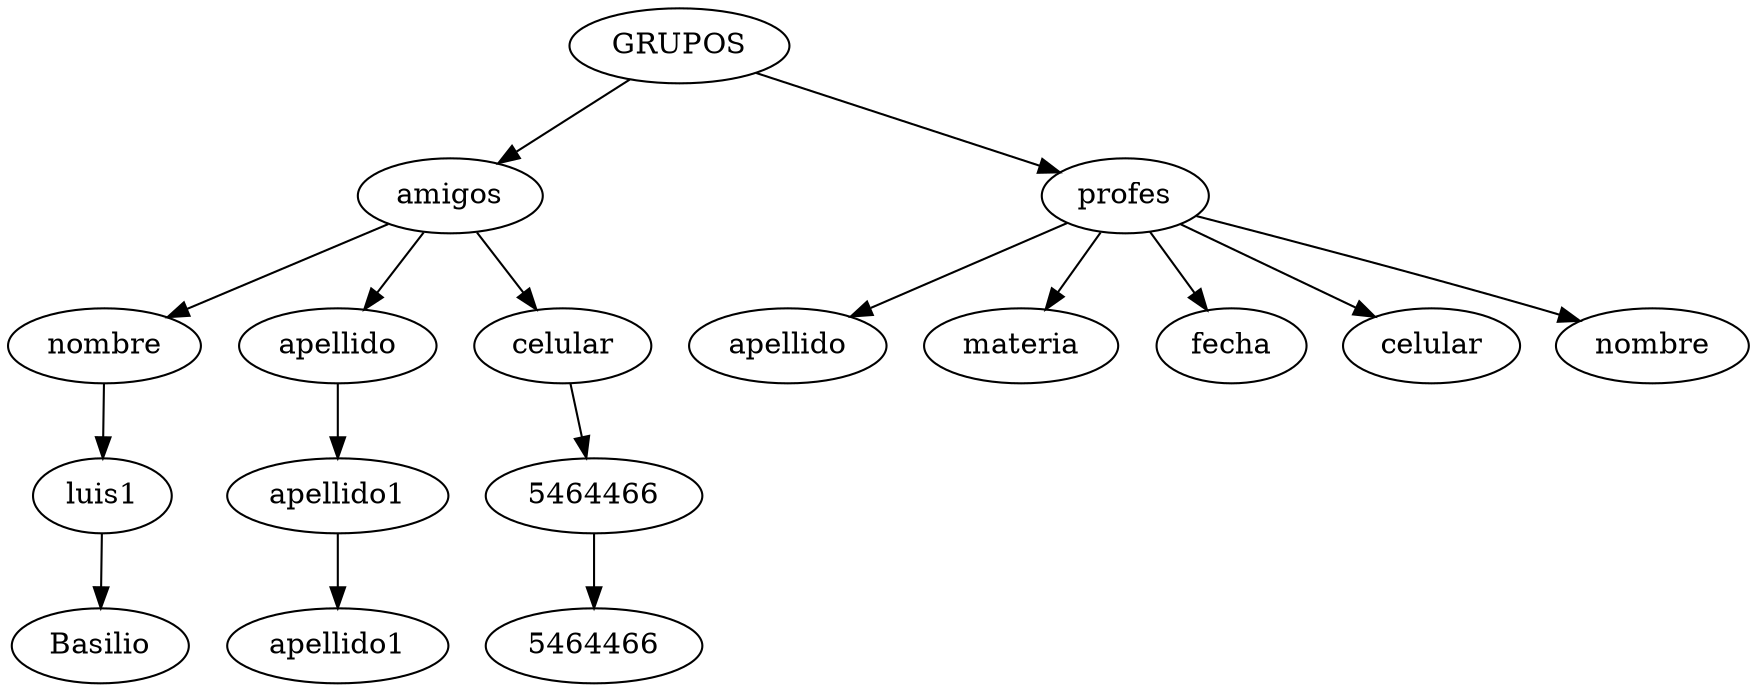 digraph ArbolBinario {
GRUPOS[id="GRUPOS", label="GRUPOS"];
amigosnombre[id="amigosnombre", label="nombre"];
amigosapellido[id="amigosapellido", label="apellido"];
amigoscelular[id="amigoscelular", label="celular"];
amigos->amigosnombre;
amigos->amigosapellido;
amigos->amigoscelular;
amigosnombre->amigos4nombre;
amigos4nombre[id="amigos4nombre", label="luis1"];
amigos1nombre[id="amigos1nombre", label="Basilio"];
amigos4nombre->amigos1nombre;
amigosapellido->amigos3apellido;
amigos3apellido[id="amigos3apellido", label="apellido1"];
amigos4apellido[id="amigos4apellido", label="apellido1"];
amigos3apellido->amigos4apellido;
amigoscelular->amigos3celular;
amigos3celular[id="amigos3celular", label="5464466"];
amigos4celular[id="amigos4celular", label="5464466"];
amigos3celular->amigos4celular;
GRUPOS->amigos;
profesapellido[id="profesapellido", label="apellido"];
profesmateria[id="profesmateria", label="materia"];
profesfecha[id="profesfecha", label="fecha"];
profescelular[id="profescelular", label="celular"];
profesnombre[id="profesnombre", label="nombre"];
profes->profesapellido;
profes->profesmateria;
profes->profesfecha;
profes->profescelular;
profes->profesnombre;
GRUPOS->profes;
}

